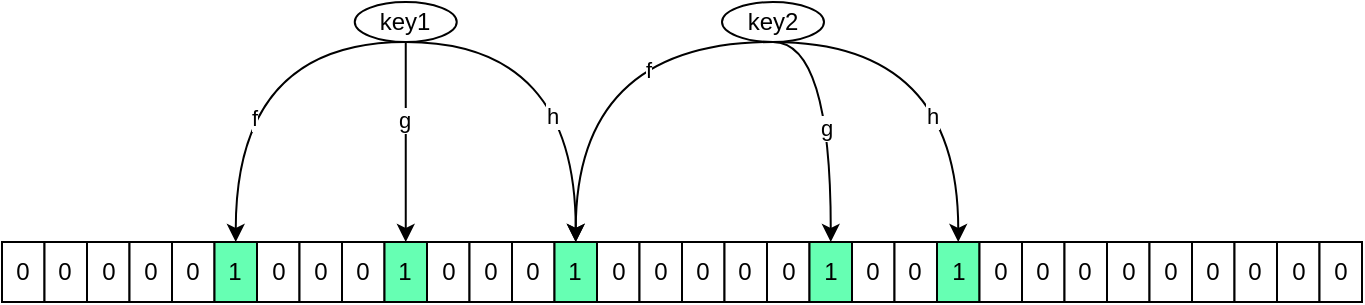 <mxfile version="15.3.1" type="github">
  <diagram id="oS3NIKPzrpNPTEWcU2Wd" name="第 1 页">
    <mxGraphModel dx="713" dy="392" grid="1" gridSize="10" guides="1" tooltips="1" connect="1" arrows="1" fold="1" page="1" pageScale="1" pageWidth="827" pageHeight="1169" math="0" shadow="0">
      <root>
        <mxCell id="0" />
        <mxCell id="1" parent="0" />
        <mxCell id="C_DTC8ixVh_991XyuoP6-37" value="" style="group" vertex="1" connectable="0" parent="1">
          <mxGeometry x="40" y="280" width="680.0" height="30" as="geometry" />
        </mxCell>
        <mxCell id="C_DTC8ixVh_991XyuoP6-1" value="0" style="rounded=0;whiteSpace=wrap;html=1;" vertex="1" parent="C_DTC8ixVh_991XyuoP6-37">
          <mxGeometry width="21.25" height="30" as="geometry" />
        </mxCell>
        <mxCell id="C_DTC8ixVh_991XyuoP6-2" value="0" style="rounded=0;whiteSpace=wrap;html=1;" vertex="1" parent="C_DTC8ixVh_991XyuoP6-37">
          <mxGeometry x="21.25" width="21.25" height="30" as="geometry" />
        </mxCell>
        <mxCell id="C_DTC8ixVh_991XyuoP6-4" value="0" style="rounded=0;whiteSpace=wrap;html=1;" vertex="1" parent="C_DTC8ixVh_991XyuoP6-37">
          <mxGeometry x="42.5" width="21.25" height="30" as="geometry" />
        </mxCell>
        <mxCell id="C_DTC8ixVh_991XyuoP6-5" value="0" style="rounded=0;whiteSpace=wrap;html=1;" vertex="1" parent="C_DTC8ixVh_991XyuoP6-37">
          <mxGeometry x="63.75" width="21.25" height="30" as="geometry" />
        </mxCell>
        <mxCell id="C_DTC8ixVh_991XyuoP6-6" value="0" style="rounded=0;whiteSpace=wrap;html=1;" vertex="1" parent="C_DTC8ixVh_991XyuoP6-37">
          <mxGeometry x="85.0" width="21.25" height="30" as="geometry" />
        </mxCell>
        <mxCell id="C_DTC8ixVh_991XyuoP6-7" value="1" style="rounded=0;whiteSpace=wrap;html=1;fillColor=#66FFB3;" vertex="1" parent="C_DTC8ixVh_991XyuoP6-37">
          <mxGeometry x="106.25" width="21.25" height="30" as="geometry" />
        </mxCell>
        <mxCell id="C_DTC8ixVh_991XyuoP6-8" value="0" style="rounded=0;whiteSpace=wrap;html=1;" vertex="1" parent="C_DTC8ixVh_991XyuoP6-37">
          <mxGeometry x="127.5" width="21.25" height="30" as="geometry" />
        </mxCell>
        <mxCell id="C_DTC8ixVh_991XyuoP6-9" value="0" style="rounded=0;whiteSpace=wrap;html=1;" vertex="1" parent="C_DTC8ixVh_991XyuoP6-37">
          <mxGeometry x="148.75" width="21.25" height="30" as="geometry" />
        </mxCell>
        <mxCell id="C_DTC8ixVh_991XyuoP6-10" value="0" style="rounded=0;whiteSpace=wrap;html=1;" vertex="1" parent="C_DTC8ixVh_991XyuoP6-37">
          <mxGeometry x="170.0" width="21.25" height="30" as="geometry" />
        </mxCell>
        <mxCell id="C_DTC8ixVh_991XyuoP6-11" value="1" style="rounded=0;whiteSpace=wrap;html=1;fillColor=#66FFB3;" vertex="1" parent="C_DTC8ixVh_991XyuoP6-37">
          <mxGeometry x="191.25" width="21.25" height="30" as="geometry" />
        </mxCell>
        <mxCell id="C_DTC8ixVh_991XyuoP6-12" value="0" style="rounded=0;whiteSpace=wrap;html=1;" vertex="1" parent="C_DTC8ixVh_991XyuoP6-37">
          <mxGeometry x="212.5" width="21.25" height="30" as="geometry" />
        </mxCell>
        <mxCell id="C_DTC8ixVh_991XyuoP6-13" value="0" style="rounded=0;whiteSpace=wrap;html=1;" vertex="1" parent="C_DTC8ixVh_991XyuoP6-37">
          <mxGeometry x="233.75" width="21.25" height="30" as="geometry" />
        </mxCell>
        <mxCell id="C_DTC8ixVh_991XyuoP6-14" value="0" style="rounded=0;whiteSpace=wrap;html=1;" vertex="1" parent="C_DTC8ixVh_991XyuoP6-37">
          <mxGeometry x="255.0" width="21.25" height="30" as="geometry" />
        </mxCell>
        <mxCell id="C_DTC8ixVh_991XyuoP6-15" value="1" style="rounded=0;whiteSpace=wrap;html=1;fillColor=#66FFB3;" vertex="1" parent="C_DTC8ixVh_991XyuoP6-37">
          <mxGeometry x="276.25" width="21.25" height="30" as="geometry" />
        </mxCell>
        <mxCell id="C_DTC8ixVh_991XyuoP6-16" value="0" style="rounded=0;whiteSpace=wrap;html=1;" vertex="1" parent="C_DTC8ixVh_991XyuoP6-37">
          <mxGeometry x="297.5" width="21.25" height="30" as="geometry" />
        </mxCell>
        <mxCell id="C_DTC8ixVh_991XyuoP6-17" value="0" style="rounded=0;whiteSpace=wrap;html=1;" vertex="1" parent="C_DTC8ixVh_991XyuoP6-37">
          <mxGeometry x="318.75" width="21.25" height="30" as="geometry" />
        </mxCell>
        <mxCell id="C_DTC8ixVh_991XyuoP6-18" value="0" style="rounded=0;whiteSpace=wrap;html=1;" vertex="1" parent="C_DTC8ixVh_991XyuoP6-37">
          <mxGeometry x="340.0" width="21.25" height="30" as="geometry" />
        </mxCell>
        <mxCell id="C_DTC8ixVh_991XyuoP6-19" value="0" style="rounded=0;whiteSpace=wrap;html=1;" vertex="1" parent="C_DTC8ixVh_991XyuoP6-37">
          <mxGeometry x="361.25" width="21.25" height="30" as="geometry" />
        </mxCell>
        <mxCell id="C_DTC8ixVh_991XyuoP6-20" value="0" style="rounded=0;whiteSpace=wrap;html=1;" vertex="1" parent="C_DTC8ixVh_991XyuoP6-37">
          <mxGeometry x="382.5" width="21.25" height="30" as="geometry" />
        </mxCell>
        <mxCell id="C_DTC8ixVh_991XyuoP6-21" value="1" style="rounded=0;whiteSpace=wrap;html=1;fillColor=#66FFB3;" vertex="1" parent="C_DTC8ixVh_991XyuoP6-37">
          <mxGeometry x="403.75" width="21.25" height="30" as="geometry" />
        </mxCell>
        <mxCell id="C_DTC8ixVh_991XyuoP6-22" value="0" style="rounded=0;whiteSpace=wrap;html=1;" vertex="1" parent="C_DTC8ixVh_991XyuoP6-37">
          <mxGeometry x="425.0" width="21.25" height="30" as="geometry" />
        </mxCell>
        <mxCell id="C_DTC8ixVh_991XyuoP6-23" value="0" style="rounded=0;whiteSpace=wrap;html=1;" vertex="1" parent="C_DTC8ixVh_991XyuoP6-37">
          <mxGeometry x="446.25" width="21.25" height="30" as="geometry" />
        </mxCell>
        <mxCell id="C_DTC8ixVh_991XyuoP6-24" value="1" style="rounded=0;whiteSpace=wrap;html=1;fillColor=#66FFB3;" vertex="1" parent="C_DTC8ixVh_991XyuoP6-37">
          <mxGeometry x="467.5" width="21.25" height="30" as="geometry" />
        </mxCell>
        <mxCell id="C_DTC8ixVh_991XyuoP6-25" value="0" style="rounded=0;whiteSpace=wrap;html=1;" vertex="1" parent="C_DTC8ixVh_991XyuoP6-37">
          <mxGeometry x="488.75" width="21.25" height="30" as="geometry" />
        </mxCell>
        <mxCell id="C_DTC8ixVh_991XyuoP6-26" value="0" style="rounded=0;whiteSpace=wrap;html=1;" vertex="1" parent="C_DTC8ixVh_991XyuoP6-37">
          <mxGeometry x="510.0" width="21.25" height="30" as="geometry" />
        </mxCell>
        <mxCell id="C_DTC8ixVh_991XyuoP6-27" value="0" style="rounded=0;whiteSpace=wrap;html=1;" vertex="1" parent="C_DTC8ixVh_991XyuoP6-37">
          <mxGeometry x="531.25" width="21.25" height="30" as="geometry" />
        </mxCell>
        <mxCell id="C_DTC8ixVh_991XyuoP6-28" value="0" style="rounded=0;whiteSpace=wrap;html=1;" vertex="1" parent="C_DTC8ixVh_991XyuoP6-37">
          <mxGeometry x="552.5" width="21.25" height="30" as="geometry" />
        </mxCell>
        <mxCell id="C_DTC8ixVh_991XyuoP6-29" value="0" style="rounded=0;whiteSpace=wrap;html=1;" vertex="1" parent="C_DTC8ixVh_991XyuoP6-37">
          <mxGeometry x="573.75" width="21.25" height="30" as="geometry" />
        </mxCell>
        <mxCell id="C_DTC8ixVh_991XyuoP6-30" value="0" style="rounded=0;whiteSpace=wrap;html=1;" vertex="1" parent="C_DTC8ixVh_991XyuoP6-37">
          <mxGeometry x="595.0" width="21.25" height="30" as="geometry" />
        </mxCell>
        <mxCell id="C_DTC8ixVh_991XyuoP6-31" value="0" style="rounded=0;whiteSpace=wrap;html=1;" vertex="1" parent="C_DTC8ixVh_991XyuoP6-37">
          <mxGeometry x="616.25" width="21.25" height="30" as="geometry" />
        </mxCell>
        <mxCell id="C_DTC8ixVh_991XyuoP6-32" value="0" style="rounded=0;whiteSpace=wrap;html=1;" vertex="1" parent="C_DTC8ixVh_991XyuoP6-37">
          <mxGeometry x="637.5" width="21.25" height="30" as="geometry" />
        </mxCell>
        <mxCell id="C_DTC8ixVh_991XyuoP6-33" value="0" style="rounded=0;whiteSpace=wrap;html=1;" vertex="1" parent="C_DTC8ixVh_991XyuoP6-37">
          <mxGeometry x="658.75" width="21.25" height="30" as="geometry" />
        </mxCell>
        <mxCell id="C_DTC8ixVh_991XyuoP6-39" style="edgeStyle=orthogonalEdgeStyle;rounded=0;orthogonalLoop=1;jettySize=auto;html=1;exitX=0.5;exitY=1;exitDx=0;exitDy=0;entryX=0.5;entryY=0;entryDx=0;entryDy=0;curved=1;" edge="1" parent="1" source="C_DTC8ixVh_991XyuoP6-38" target="C_DTC8ixVh_991XyuoP6-7">
          <mxGeometry relative="1" as="geometry">
            <Array as="points">
              <mxPoint x="157" y="180" />
            </Array>
          </mxGeometry>
        </mxCell>
        <mxCell id="C_DTC8ixVh_991XyuoP6-42" value="f" style="edgeLabel;html=1;align=center;verticalAlign=middle;resizable=0;points=[];" vertex="1" connectable="0" parent="C_DTC8ixVh_991XyuoP6-39">
          <mxGeometry x="0.332" y="9" relative="1" as="geometry">
            <mxPoint as="offset" />
          </mxGeometry>
        </mxCell>
        <mxCell id="C_DTC8ixVh_991XyuoP6-40" style="edgeStyle=orthogonalEdgeStyle;curved=1;rounded=0;orthogonalLoop=1;jettySize=auto;html=1;exitX=0.5;exitY=1;exitDx=0;exitDy=0;entryX=0.5;entryY=0;entryDx=0;entryDy=0;" edge="1" parent="1" source="C_DTC8ixVh_991XyuoP6-38" target="C_DTC8ixVh_991XyuoP6-11">
          <mxGeometry relative="1" as="geometry">
            <Array as="points">
              <mxPoint x="242" y="230" />
              <mxPoint x="242" y="230" />
            </Array>
          </mxGeometry>
        </mxCell>
        <mxCell id="C_DTC8ixVh_991XyuoP6-43" value="g" style="edgeLabel;html=1;align=center;verticalAlign=middle;resizable=0;points=[];" vertex="1" connectable="0" parent="C_DTC8ixVh_991XyuoP6-40">
          <mxGeometry x="-0.224" y="-1" relative="1" as="geometry">
            <mxPoint as="offset" />
          </mxGeometry>
        </mxCell>
        <mxCell id="C_DTC8ixVh_991XyuoP6-41" style="edgeStyle=orthogonalEdgeStyle;curved=1;rounded=0;orthogonalLoop=1;jettySize=auto;html=1;exitX=0.5;exitY=1;exitDx=0;exitDy=0;entryX=0.5;entryY=0;entryDx=0;entryDy=0;" edge="1" parent="1" source="C_DTC8ixVh_991XyuoP6-38" target="C_DTC8ixVh_991XyuoP6-15">
          <mxGeometry relative="1" as="geometry">
            <Array as="points">
              <mxPoint x="327" y="180" />
            </Array>
          </mxGeometry>
        </mxCell>
        <mxCell id="C_DTC8ixVh_991XyuoP6-44" value="h" style="edgeLabel;html=1;align=center;verticalAlign=middle;resizable=0;points=[];" vertex="1" connectable="0" parent="C_DTC8ixVh_991XyuoP6-41">
          <mxGeometry x="0.32" y="-12" relative="1" as="geometry">
            <mxPoint as="offset" />
          </mxGeometry>
        </mxCell>
        <mxCell id="C_DTC8ixVh_991XyuoP6-38" value="key1" style="ellipse;whiteSpace=wrap;html=1;" vertex="1" parent="1">
          <mxGeometry x="216.37" y="160" width="51" height="20" as="geometry" />
        </mxCell>
        <mxCell id="C_DTC8ixVh_991XyuoP6-49" style="edgeStyle=orthogonalEdgeStyle;curved=1;rounded=0;orthogonalLoop=1;jettySize=auto;html=1;exitX=0.5;exitY=1;exitDx=0;exitDy=0;entryX=0.5;entryY=0;entryDx=0;entryDy=0;" edge="1" parent="1" source="C_DTC8ixVh_991XyuoP6-45" target="C_DTC8ixVh_991XyuoP6-15">
          <mxGeometry relative="1" as="geometry">
            <Array as="points">
              <mxPoint x="327" y="180" />
            </Array>
          </mxGeometry>
        </mxCell>
        <mxCell id="C_DTC8ixVh_991XyuoP6-52" value="f" style="edgeLabel;html=1;align=center;verticalAlign=middle;resizable=0;points=[];" vertex="1" connectable="0" parent="C_DTC8ixVh_991XyuoP6-49">
          <mxGeometry x="-0.364" y="14" relative="1" as="geometry">
            <mxPoint as="offset" />
          </mxGeometry>
        </mxCell>
        <mxCell id="C_DTC8ixVh_991XyuoP6-51" style="edgeStyle=orthogonalEdgeStyle;curved=1;rounded=0;orthogonalLoop=1;jettySize=auto;html=1;exitX=0.5;exitY=1;exitDx=0;exitDy=0;entryX=0.5;entryY=0;entryDx=0;entryDy=0;" edge="1" parent="1" source="C_DTC8ixVh_991XyuoP6-45" target="C_DTC8ixVh_991XyuoP6-21">
          <mxGeometry relative="1" as="geometry">
            <Array as="points">
              <mxPoint x="454" y="180" />
            </Array>
          </mxGeometry>
        </mxCell>
        <mxCell id="C_DTC8ixVh_991XyuoP6-53" value="g" style="edgeLabel;html=1;align=center;verticalAlign=middle;resizable=0;points=[];" vertex="1" connectable="0" parent="C_DTC8ixVh_991XyuoP6-51">
          <mxGeometry x="0.107" y="-3" relative="1" as="geometry">
            <mxPoint as="offset" />
          </mxGeometry>
        </mxCell>
        <mxCell id="C_DTC8ixVh_991XyuoP6-54" style="edgeStyle=orthogonalEdgeStyle;curved=1;rounded=0;orthogonalLoop=1;jettySize=auto;html=1;exitX=0.5;exitY=1;exitDx=0;exitDy=0;entryX=0.5;entryY=0;entryDx=0;entryDy=0;" edge="1" parent="1" source="C_DTC8ixVh_991XyuoP6-45" target="C_DTC8ixVh_991XyuoP6-24">
          <mxGeometry relative="1" as="geometry">
            <Array as="points">
              <mxPoint x="518" y="180" />
            </Array>
          </mxGeometry>
        </mxCell>
        <mxCell id="C_DTC8ixVh_991XyuoP6-55" value="h" style="edgeLabel;html=1;align=center;verticalAlign=middle;resizable=0;points=[];" vertex="1" connectable="0" parent="C_DTC8ixVh_991XyuoP6-54">
          <mxGeometry x="0.337" y="-13" relative="1" as="geometry">
            <mxPoint as="offset" />
          </mxGeometry>
        </mxCell>
        <mxCell id="C_DTC8ixVh_991XyuoP6-45" value="key2" style="ellipse;whiteSpace=wrap;html=1;" vertex="1" parent="1">
          <mxGeometry x="400" y="160" width="51" height="20" as="geometry" />
        </mxCell>
      </root>
    </mxGraphModel>
  </diagram>
</mxfile>
